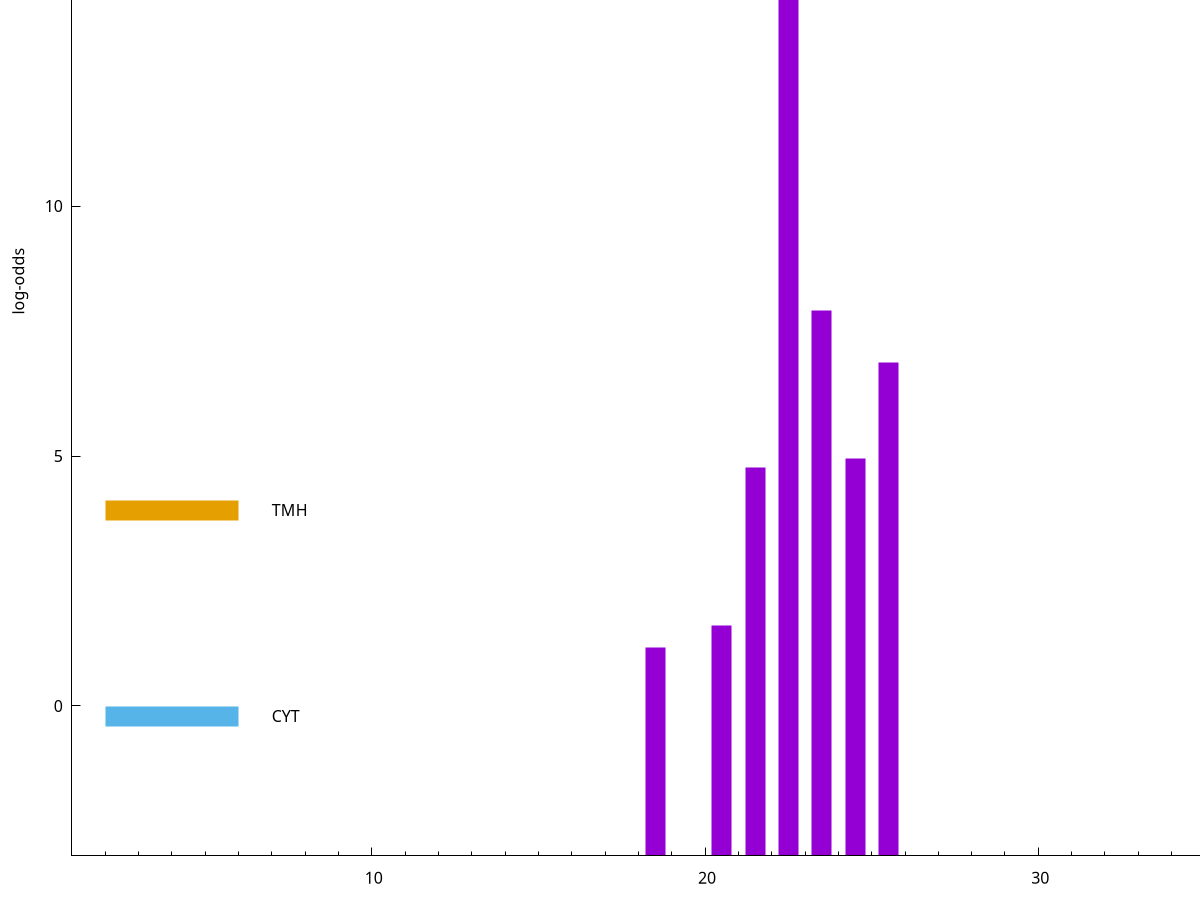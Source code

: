 set title "LipoP predictions for SRR5666505.gff"
set size 2., 1.4
set xrange [1:70] 
set mxtics 10
set yrange [-3:20]
set y2range [0:23]
set ylabel "log-odds"
set term postscript eps color solid "Helvetica" 30
set output "SRR5666505.gff8.eps"
set arrow from 2,16.2657 to 6,16.2657 nohead lt 1 lw 20
set label "SpI" at 7,16.2657
set arrow from 2,3.91849 to 6,3.91849 nohead lt 4 lw 20
set label "TMH" at 7,3.91849
set arrow from 2,-0.200913 to 6,-0.200913 nohead lt 3 lw 20
set label "CYT" at 7,-0.200913
set arrow from 2,16.2657 to 6,16.2657 nohead lt 1 lw 20
set label "SpI" at 7,16.2657
# NOTE: The scores below are the log-odds scores with the threshold
# NOTE: subtracted (a hack to make gnuplot make the histogram all
# NOTE: look nice).
plot "-" axes x1y2 title "" with impulses lt 1 lw 20
22.500000 19.258000
23.500000 10.910170
25.500000 9.874440
24.500000 7.943590
21.500000 7.761100
20.500000 4.602310
18.500000 4.168460
e
exit
